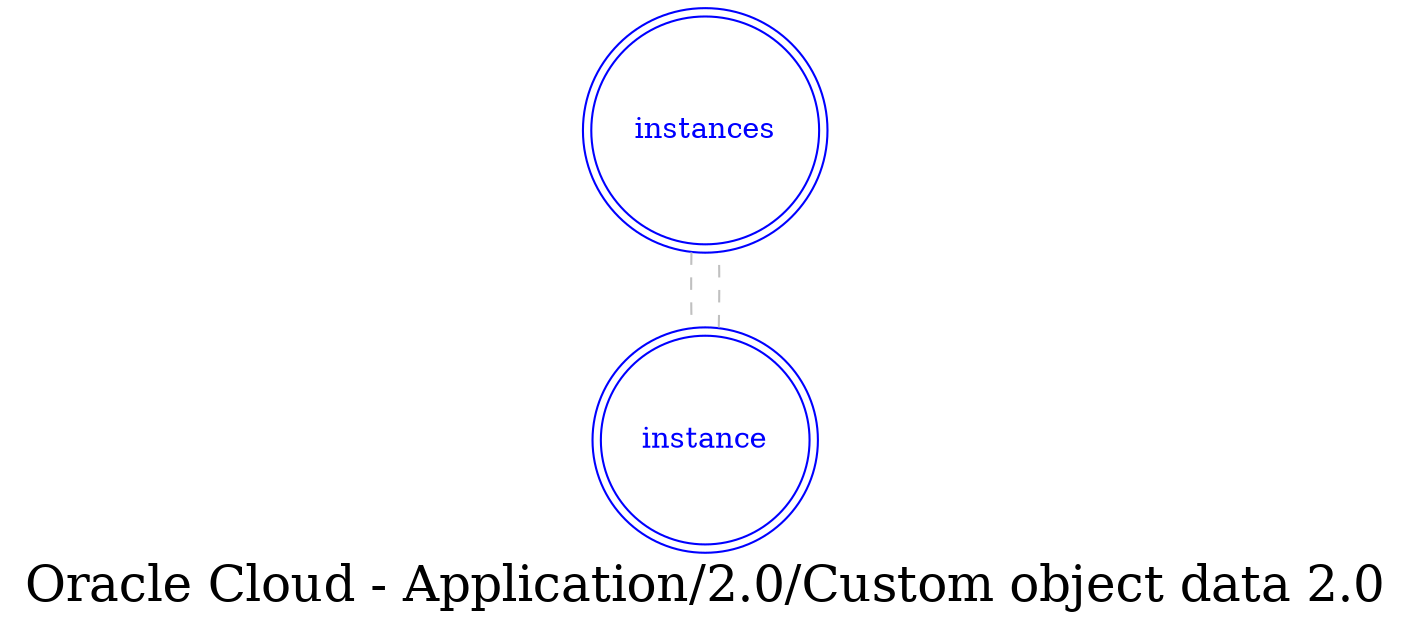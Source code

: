 digraph LexiconGraph {
graph[label="Oracle Cloud - Application/2.0/Custom object data 2.0", fontsize=24]
splines=true
"instances" [color=blue, fontcolor=blue, shape=doublecircle]
"instance" [color=blue, fontcolor=blue, shape=doublecircle]
"instance" -> "instances" [color=grey, fontcolor=grey, arrowhead=none, arrowtail=none, style=dashed]
"instances" -> "instance" [color=grey, fontcolor=grey, arrowhead=none, arrowtail=none, style=dashed]
}
